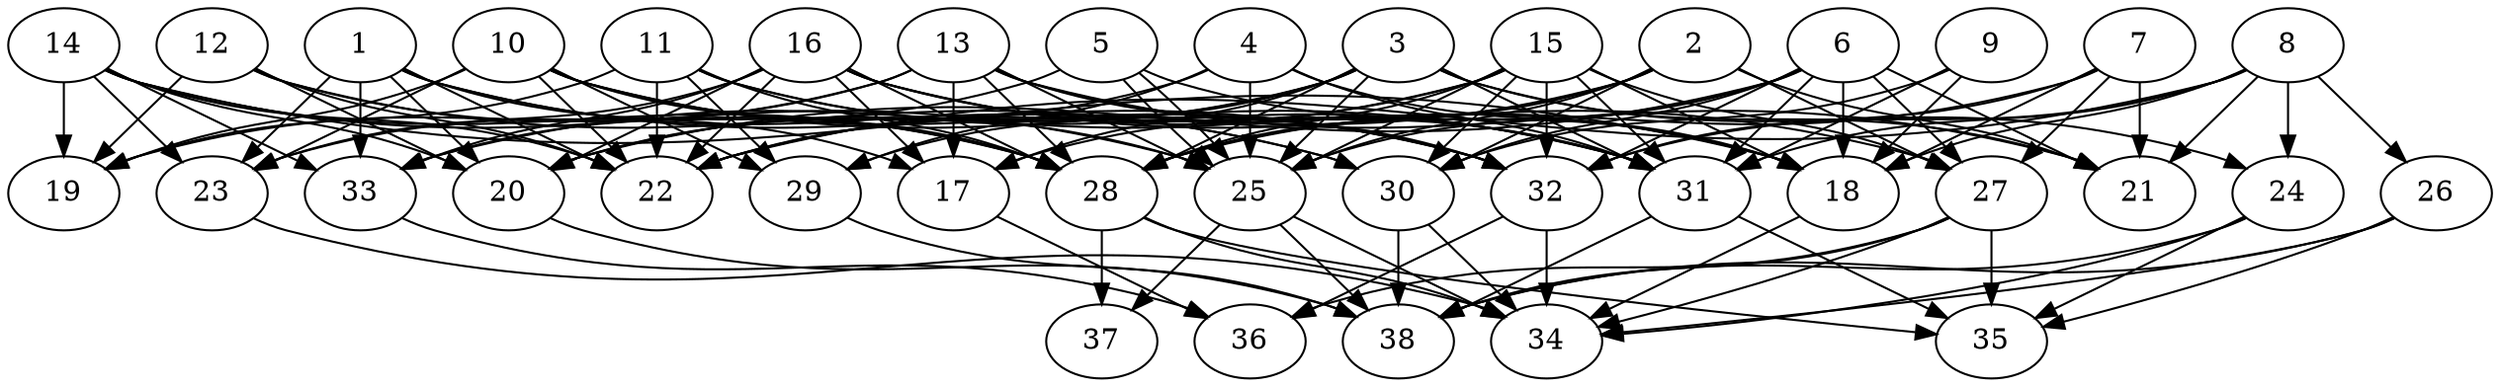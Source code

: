 // DAG (tier=3-complex, mode=compute, n=38, ccr=0.456, fat=0.777, density=0.638, regular=0.273, jump=0.266, mindata=1048576, maxdata=16777216)
// DAG automatically generated by daggen at Sun Aug 24 16:33:34 2025
// /home/ermia/Project/Environments/daggen/bin/daggen --dot --ccr 0.456 --fat 0.777 --regular 0.273 --density 0.638 --jump 0.266 --mindata 1048576 --maxdata 16777216 -n 38 
digraph G {
  1 [size="4043534671826059788288", alpha="0.11", expect_size="2021767335913029894144"]
  1 -> 17 [size ="2030474008461312"]
  1 -> 20 [size ="2030474008461312"]
  1 -> 22 [size ="2030474008461312"]
  1 -> 23 [size ="2030474008461312"]
  1 -> 30 [size ="2030474008461312"]
  1 -> 32 [size ="2030474008461312"]
  1 -> 33 [size ="2030474008461312"]
  2 [size="1132773821611245568000", alpha="0.17", expect_size="566386910805622784000"]
  2 -> 17 [size ="869331579699200"]
  2 -> 21 [size ="869331579699200"]
  2 -> 22 [size ="869331579699200"]
  2 -> 25 [size ="869331579699200"]
  2 -> 27 [size ="869331579699200"]
  2 -> 28 [size ="869331579699200"]
  2 -> 30 [size ="869331579699200"]
  3 [size="1961967578470624000", alpha="0.05", expect_size="980983789235312000"]
  3 -> 17 [size ="980804175921152"]
  3 -> 20 [size ="980804175921152"]
  3 -> 21 [size ="980804175921152"]
  3 -> 22 [size ="980804175921152"]
  3 -> 24 [size ="980804175921152"]
  3 -> 25 [size ="980804175921152"]
  3 -> 28 [size ="980804175921152"]
  3 -> 29 [size ="980804175921152"]
  3 -> 31 [size ="980804175921152"]
  4 [size="2407109333475805", alpha="0.06", expect_size="1203554666737902"]
  4 -> 18 [size ="119796377059328"]
  4 -> 20 [size ="119796377059328"]
  4 -> 25 [size ="119796377059328"]
  4 -> 29 [size ="119796377059328"]
  4 -> 31 [size ="119796377059328"]
  5 [size="97714322053852561408", alpha="0.03", expect_size="48857161026926280704"]
  5 -> 18 [size ="169718350610432"]
  5 -> 25 [size ="169718350610432"]
  5 -> 25 [size ="169718350610432"]
  5 -> 33 [size ="169718350610432"]
  6 [size="137628505505647296512", alpha="0.11", expect_size="68814252752823648256"]
  6 -> 18 [size ="213253212864512"]
  6 -> 20 [size ="213253212864512"]
  6 -> 21 [size ="213253212864512"]
  6 -> 25 [size ="213253212864512"]
  6 -> 27 [size ="213253212864512"]
  6 -> 28 [size ="213253212864512"]
  6 -> 30 [size ="213253212864512"]
  6 -> 31 [size ="213253212864512"]
  6 -> 32 [size ="213253212864512"]
  7 [size="2569677667658916429824", alpha="0.08", expect_size="1284838833829458214912"]
  7 -> 18 [size ="1500867731652608"]
  7 -> 21 [size ="1500867731652608"]
  7 -> 27 [size ="1500867731652608"]
  7 -> 28 [size ="1500867731652608"]
  7 -> 32 [size ="1500867731652608"]
  8 [size="2087603515295147229184", alpha="0.14", expect_size="1043801757647573614592"]
  8 -> 18 [size ="1306738439487488"]
  8 -> 21 [size ="1306738439487488"]
  8 -> 22 [size ="1306738439487488"]
  8 -> 24 [size ="1306738439487488"]
  8 -> 26 [size ="1306738439487488"]
  8 -> 31 [size ="1306738439487488"]
  8 -> 32 [size ="1306738439487488"]
  9 [size="505702537905767744", alpha="0.18", expect_size="252851268952883872"]
  9 -> 18 [size ="243887570419712"]
  9 -> 30 [size ="243887570419712"]
  9 -> 31 [size ="243887570419712"]
  10 [size="45322604195177760", alpha="0.07", expect_size="22661302097588880"]
  10 -> 19 [size ="1150476791840768"]
  10 -> 22 [size ="1150476791840768"]
  10 -> 23 [size ="1150476791840768"]
  10 -> 25 [size ="1150476791840768"]
  10 -> 28 [size ="1150476791840768"]
  10 -> 29 [size ="1150476791840768"]
  10 -> 31 [size ="1150476791840768"]
  10 -> 32 [size ="1150476791840768"]
  11 [size="4181798971976760", alpha="0.07", expect_size="2090899485988380"]
  11 -> 19 [size ="121386647420928"]
  11 -> 22 [size ="121386647420928"]
  11 -> 28 [size ="121386647420928"]
  11 -> 29 [size ="121386647420928"]
  11 -> 31 [size ="121386647420928"]
  11 -> 32 [size ="121386647420928"]
  12 [size="1673833011637911552000", alpha="0.18", expect_size="836916505818955776000"]
  12 -> 19 [size ="1127798223667200"]
  12 -> 20 [size ="1127798223667200"]
  12 -> 22 [size ="1127798223667200"]
  12 -> 28 [size ="1127798223667200"]
  12 -> 30 [size ="1127798223667200"]
  13 [size="294468246500123082752", alpha="0.12", expect_size="147234123250061541376"]
  13 -> 17 [size ="354091607785472"]
  13 -> 19 [size ="354091607785472"]
  13 -> 21 [size ="354091607785472"]
  13 -> 23 [size ="354091607785472"]
  13 -> 25 [size ="354091607785472"]
  13 -> 28 [size ="354091607785472"]
  13 -> 31 [size ="354091607785472"]
  13 -> 32 [size ="354091607785472"]
  14 [size="2869695928284162048", alpha="0.12", expect_size="1434847964142081024"]
  14 -> 18 [size ="1432763852914688"]
  14 -> 19 [size ="1432763852914688"]
  14 -> 20 [size ="1432763852914688"]
  14 -> 22 [size ="1432763852914688"]
  14 -> 23 [size ="1432763852914688"]
  14 -> 25 [size ="1432763852914688"]
  14 -> 28 [size ="1432763852914688"]
  14 -> 33 [size ="1432763852914688"]
  15 [size="2958359696152058658816", alpha="0.12", expect_size="1479179848076029329408"]
  15 -> 18 [size ="1648632935743488"]
  15 -> 22 [size ="1648632935743488"]
  15 -> 25 [size ="1648632935743488"]
  15 -> 27 [size ="1648632935743488"]
  15 -> 28 [size ="1648632935743488"]
  15 -> 30 [size ="1648632935743488"]
  15 -> 31 [size ="1648632935743488"]
  15 -> 32 [size ="1648632935743488"]
  15 -> 33 [size ="1648632935743488"]
  16 [size="38221760376333416", alpha="0.19", expect_size="19110880188166708"]
  16 -> 17 [size ="1061494464708608"]
  16 -> 18 [size ="1061494464708608"]
  16 -> 20 [size ="1061494464708608"]
  16 -> 22 [size ="1061494464708608"]
  16 -> 23 [size ="1061494464708608"]
  16 -> 27 [size ="1061494464708608"]
  16 -> 28 [size ="1061494464708608"]
  16 -> 31 [size ="1061494464708608"]
  16 -> 33 [size ="1061494464708608"]
  17 [size="208880995786849600", alpha="0.18", expect_size="104440497893424800"]
  17 -> 36 [size ="124210991071232"]
  18 [size="93122291811827712", alpha="0.06", expect_size="46561145905913856"]
  18 -> 34 [size ="57012746452992"]
  19 [size="652943775392246", alpha="0.14", expect_size="326471887696123"]
  20 [size="1210677321019379968", alpha="0.01", expect_size="605338660509689984"]
  20 -> 38 [size ="1080260644831232"]
  21 [size="17373001694523064", alpha="0.16", expect_size="8686500847261532"]
  22 [size="630038840933519744", alpha="0.03", expect_size="315019420466759872"]
  23 [size="769058794093547264", alpha="0.03", expect_size="384529397046773632"]
  23 -> 34 [size ="567770592837632"]
  24 [size="764084319410539008", alpha="0.01", expect_size="382042159705269504"]
  24 -> 34 [size ="1784688062496768"]
  24 -> 35 [size ="1784688062496768"]
  24 -> 38 [size ="1784688062496768"]
  25 [size="957419094016000000000", alpha="0.13", expect_size="478709547008000000000"]
  25 -> 34 [size ="777125888000000"]
  25 -> 37 [size ="777125888000000"]
  25 -> 38 [size ="777125888000000"]
  26 [size="554718474463373950976", alpha="0.09", expect_size="277359237231686975488"]
  26 -> 34 [size ="540096969310208"]
  26 -> 35 [size ="540096969310208"]
  26 -> 38 [size ="540096969310208"]
  27 [size="84945328923013344", alpha="0.13", expect_size="42472664461506672"]
  27 -> 34 [size ="2065338044776448"]
  27 -> 35 [size ="2065338044776448"]
  27 -> 36 [size ="2065338044776448"]
  27 -> 38 [size ="2065338044776448"]
  28 [size="91157186611714624", alpha="0.18", expect_size="45578593305857312"]
  28 -> 34 [size ="1755200670924800"]
  28 -> 35 [size ="1755200670924800"]
  28 -> 37 [size ="1755200670924800"]
  29 [size="646999787272770048", alpha="0.15", expect_size="323499893636385024"]
  29 -> 38 [size ="564325181816832"]
  30 [size="32082923252161104", alpha="0.12", expect_size="16041461626080552"]
  30 -> 34 [size ="73398340288512"]
  30 -> 38 [size ="73398340288512"]
  31 [size="20584476631393868", alpha="0.06", expect_size="10292238315696934"]
  31 -> 35 [size ="471104527269888"]
  31 -> 38 [size ="471104527269888"]
  32 [size="1461745850355955007488", alpha="0.04", expect_size="730872925177977503744"]
  32 -> 34 [size ="1030396955328512"]
  32 -> 36 [size ="1030396955328512"]
  33 [size="32383786398809228", alpha="0.04", expect_size="16191893199404614"]
  33 -> 36 [size ="1255939839623168"]
  34 [size="624889537107251429376", alpha="0.09", expect_size="312444768553625714688"]
  35 [size="1143268844912879488", alpha="0.06", expect_size="571634422456439744"]
  36 [size="2018190246594981888", alpha="0.02", expect_size="1009095123297490944"]
  37 [size="30662854287208560", alpha="0.03", expect_size="15331427143604280"]
  38 [size="3207511998773740961792", alpha="0.06", expect_size="1603755999386870480896"]
}